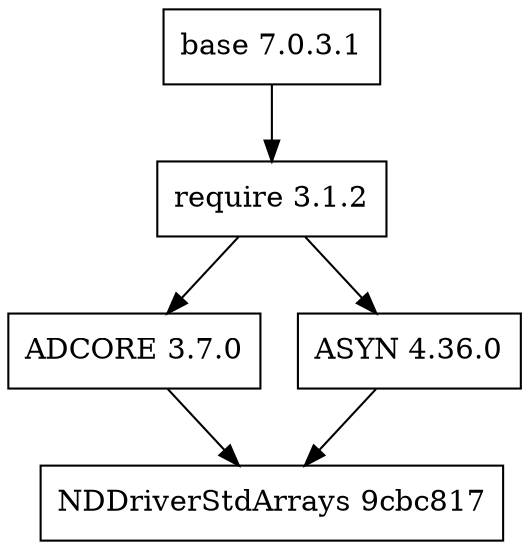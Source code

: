 digraph NDDriverStdArrays {
node [shape=record];
base [label="base 7.0.3.1"]
require [label="require 3.1.2"]
ADCORE [label="ADCORE 3.7.0"]
ASYN [label="ASYN 4.36.0"]
NDDriverStdArrays [label="NDDriverStdArrays 9cbc817"]
base -> require -> { ADCORE,ASYN } ->  {  NDDriverStdArrays  } 
} 

